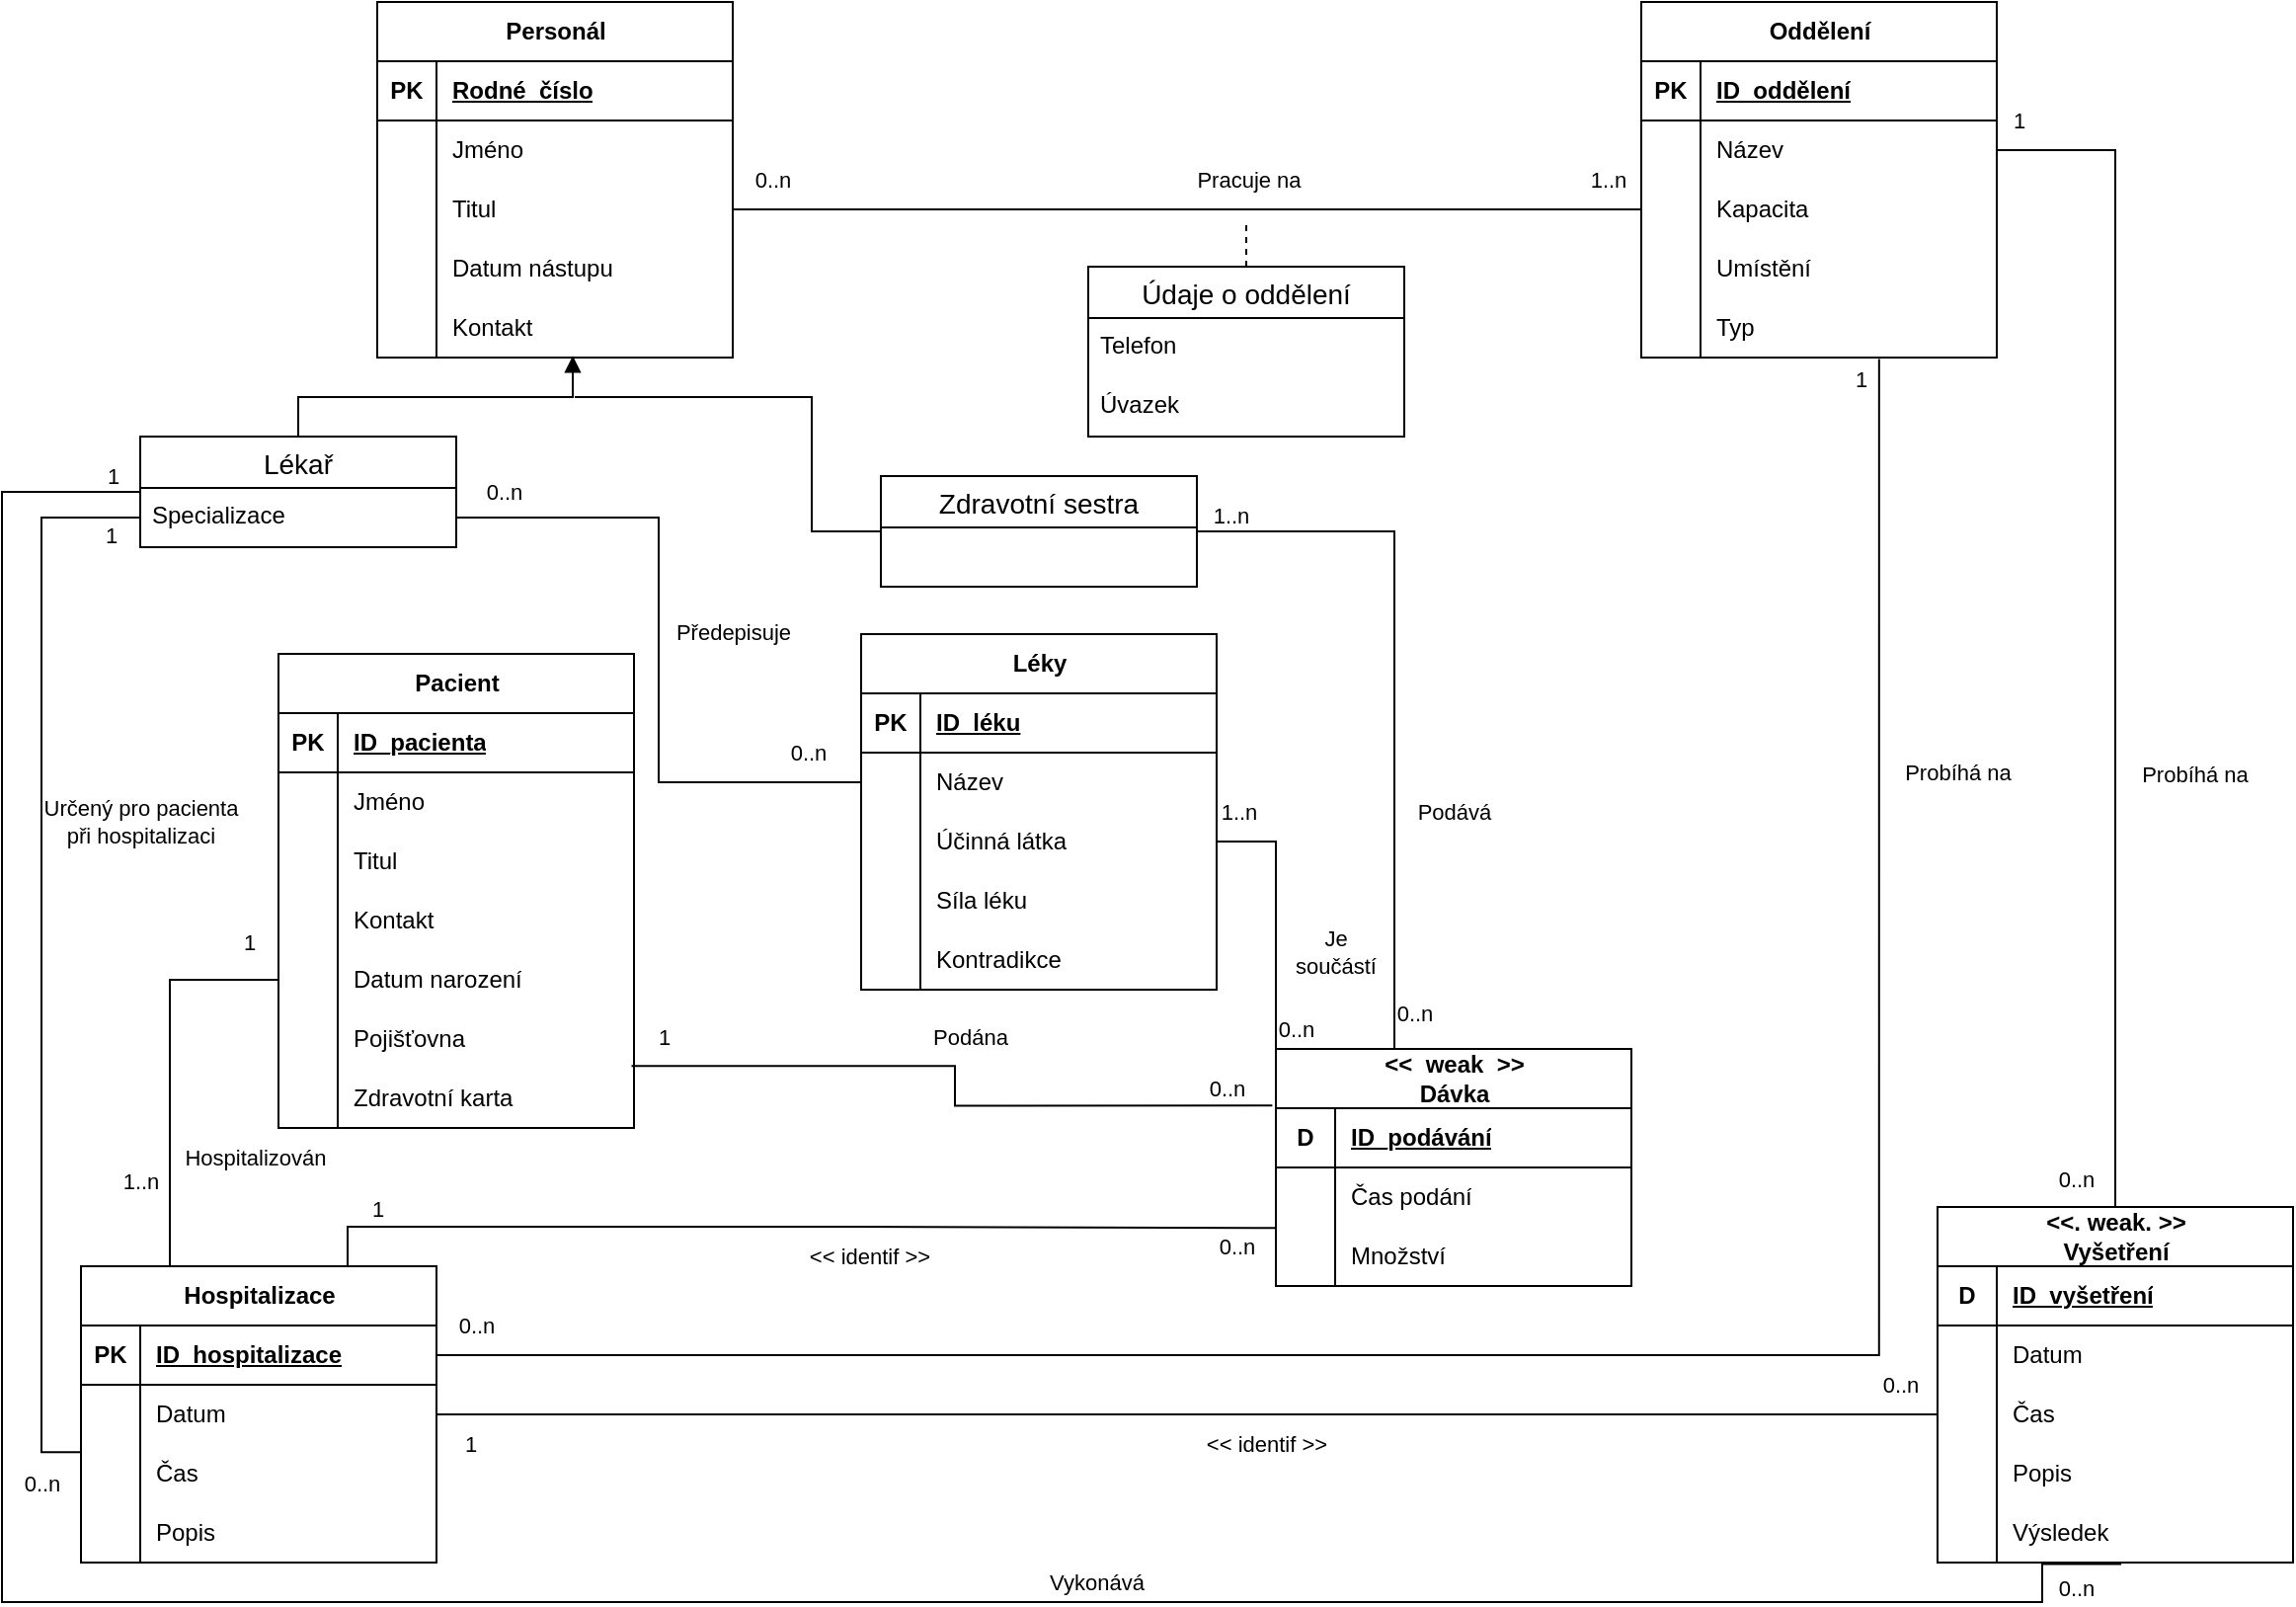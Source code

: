 <mxfile version="24.0.2" type="device">
  <diagram name="Page-1" id="e56a1550-8fbb-45ad-956c-1786394a9013">
    <mxGraphModel dx="2171" dy="1322" grid="1" gridSize="10" guides="1" tooltips="1" connect="1" arrows="1" fold="1" page="1" pageScale="1" pageWidth="1100" pageHeight="850" background="none" math="0" shadow="0">
      <root>
        <mxCell id="0" />
        <mxCell id="1" parent="0" />
        <mxCell id="T6LgJQRJCc_fW5JjWMRb-76" value="Oddělení" style="shape=table;startSize=30;container=1;collapsible=1;childLayout=tableLayout;fixedRows=1;rowLines=0;fontStyle=1;align=center;resizeLast=1;html=1;" parent="1" vertex="1">
          <mxGeometry x="840" y="10" width="180" height="180" as="geometry" />
        </mxCell>
        <mxCell id="T6LgJQRJCc_fW5JjWMRb-77" value="" style="shape=tableRow;horizontal=0;startSize=0;swimlaneHead=0;swimlaneBody=0;fillColor=none;collapsible=0;dropTarget=0;points=[[0,0.5],[1,0.5]];portConstraint=eastwest;top=0;left=0;right=0;bottom=1;" parent="T6LgJQRJCc_fW5JjWMRb-76" vertex="1">
          <mxGeometry y="30" width="180" height="30" as="geometry" />
        </mxCell>
        <mxCell id="T6LgJQRJCc_fW5JjWMRb-78" value="PK" style="shape=partialRectangle;connectable=0;fillColor=none;top=0;left=0;bottom=0;right=0;fontStyle=1;overflow=hidden;whiteSpace=wrap;html=1;" parent="T6LgJQRJCc_fW5JjWMRb-77" vertex="1">
          <mxGeometry width="30" height="30" as="geometry">
            <mxRectangle width="30" height="30" as="alternateBounds" />
          </mxGeometry>
        </mxCell>
        <mxCell id="T6LgJQRJCc_fW5JjWMRb-79" value="ID_oddělení" style="shape=partialRectangle;connectable=0;fillColor=none;top=0;left=0;bottom=0;right=0;align=left;spacingLeft=6;fontStyle=5;overflow=hidden;whiteSpace=wrap;html=1;" parent="T6LgJQRJCc_fW5JjWMRb-77" vertex="1">
          <mxGeometry x="30" width="150" height="30" as="geometry">
            <mxRectangle width="150" height="30" as="alternateBounds" />
          </mxGeometry>
        </mxCell>
        <mxCell id="T6LgJQRJCc_fW5JjWMRb-80" value="" style="shape=tableRow;horizontal=0;startSize=0;swimlaneHead=0;swimlaneBody=0;fillColor=none;collapsible=0;dropTarget=0;points=[[0,0.5],[1,0.5]];portConstraint=eastwest;top=0;left=0;right=0;bottom=0;" parent="T6LgJQRJCc_fW5JjWMRb-76" vertex="1">
          <mxGeometry y="60" width="180" height="30" as="geometry" />
        </mxCell>
        <mxCell id="T6LgJQRJCc_fW5JjWMRb-81" value="" style="shape=partialRectangle;connectable=0;fillColor=none;top=0;left=0;bottom=0;right=0;editable=1;overflow=hidden;whiteSpace=wrap;html=1;" parent="T6LgJQRJCc_fW5JjWMRb-80" vertex="1">
          <mxGeometry width="30" height="30" as="geometry">
            <mxRectangle width="30" height="30" as="alternateBounds" />
          </mxGeometry>
        </mxCell>
        <mxCell id="T6LgJQRJCc_fW5JjWMRb-82" value="Název" style="shape=partialRectangle;connectable=0;fillColor=none;top=0;left=0;bottom=0;right=0;align=left;spacingLeft=6;overflow=hidden;whiteSpace=wrap;html=1;" parent="T6LgJQRJCc_fW5JjWMRb-80" vertex="1">
          <mxGeometry x="30" width="150" height="30" as="geometry">
            <mxRectangle width="150" height="30" as="alternateBounds" />
          </mxGeometry>
        </mxCell>
        <mxCell id="T6LgJQRJCc_fW5JjWMRb-83" value="" style="shape=tableRow;horizontal=0;startSize=0;swimlaneHead=0;swimlaneBody=0;fillColor=none;collapsible=0;dropTarget=0;points=[[0,0.5],[1,0.5]];portConstraint=eastwest;top=0;left=0;right=0;bottom=0;" parent="T6LgJQRJCc_fW5JjWMRb-76" vertex="1">
          <mxGeometry y="90" width="180" height="30" as="geometry" />
        </mxCell>
        <mxCell id="T6LgJQRJCc_fW5JjWMRb-84" value="" style="shape=partialRectangle;connectable=0;fillColor=none;top=0;left=0;bottom=0;right=0;editable=1;overflow=hidden;whiteSpace=wrap;html=1;" parent="T6LgJQRJCc_fW5JjWMRb-83" vertex="1">
          <mxGeometry width="30" height="30" as="geometry">
            <mxRectangle width="30" height="30" as="alternateBounds" />
          </mxGeometry>
        </mxCell>
        <mxCell id="T6LgJQRJCc_fW5JjWMRb-85" value="Kapacita" style="shape=partialRectangle;connectable=0;fillColor=none;top=0;left=0;bottom=0;right=0;align=left;spacingLeft=6;overflow=hidden;whiteSpace=wrap;html=1;" parent="T6LgJQRJCc_fW5JjWMRb-83" vertex="1">
          <mxGeometry x="30" width="150" height="30" as="geometry">
            <mxRectangle width="150" height="30" as="alternateBounds" />
          </mxGeometry>
        </mxCell>
        <mxCell id="T6LgJQRJCc_fW5JjWMRb-86" value="" style="shape=tableRow;horizontal=0;startSize=0;swimlaneHead=0;swimlaneBody=0;fillColor=none;collapsible=0;dropTarget=0;points=[[0,0.5],[1,0.5]];portConstraint=eastwest;top=0;left=0;right=0;bottom=0;" parent="T6LgJQRJCc_fW5JjWMRb-76" vertex="1">
          <mxGeometry y="120" width="180" height="30" as="geometry" />
        </mxCell>
        <mxCell id="T6LgJQRJCc_fW5JjWMRb-87" value="" style="shape=partialRectangle;connectable=0;fillColor=none;top=0;left=0;bottom=0;right=0;editable=1;overflow=hidden;whiteSpace=wrap;html=1;" parent="T6LgJQRJCc_fW5JjWMRb-86" vertex="1">
          <mxGeometry width="30" height="30" as="geometry">
            <mxRectangle width="30" height="30" as="alternateBounds" />
          </mxGeometry>
        </mxCell>
        <mxCell id="T6LgJQRJCc_fW5JjWMRb-88" value="Umístění" style="shape=partialRectangle;connectable=0;fillColor=none;top=0;left=0;bottom=0;right=0;align=left;spacingLeft=6;overflow=hidden;whiteSpace=wrap;html=1;" parent="T6LgJQRJCc_fW5JjWMRb-86" vertex="1">
          <mxGeometry x="30" width="150" height="30" as="geometry">
            <mxRectangle width="150" height="30" as="alternateBounds" />
          </mxGeometry>
        </mxCell>
        <mxCell id="T6LgJQRJCc_fW5JjWMRb-89" value="" style="shape=tableRow;horizontal=0;startSize=0;swimlaneHead=0;swimlaneBody=0;fillColor=none;collapsible=0;dropTarget=0;points=[[0,0.5],[1,0.5]];portConstraint=eastwest;top=0;left=0;right=0;bottom=0;" parent="T6LgJQRJCc_fW5JjWMRb-76" vertex="1">
          <mxGeometry y="150" width="180" height="30" as="geometry" />
        </mxCell>
        <mxCell id="T6LgJQRJCc_fW5JjWMRb-90" value="" style="shape=partialRectangle;connectable=0;fillColor=none;top=0;left=0;bottom=0;right=0;editable=1;overflow=hidden;whiteSpace=wrap;html=1;" parent="T6LgJQRJCc_fW5JjWMRb-89" vertex="1">
          <mxGeometry width="30" height="30" as="geometry">
            <mxRectangle width="30" height="30" as="alternateBounds" />
          </mxGeometry>
        </mxCell>
        <mxCell id="T6LgJQRJCc_fW5JjWMRb-91" value="Typ" style="shape=partialRectangle;connectable=0;fillColor=none;top=0;left=0;bottom=0;right=0;align=left;spacingLeft=6;overflow=hidden;whiteSpace=wrap;html=1;" parent="T6LgJQRJCc_fW5JjWMRb-89" vertex="1">
          <mxGeometry x="30" width="150" height="30" as="geometry">
            <mxRectangle width="150" height="30" as="alternateBounds" />
          </mxGeometry>
        </mxCell>
        <mxCell id="T6LgJQRJCc_fW5JjWMRb-93" value="Pacient" style="shape=table;startSize=30;container=1;collapsible=1;childLayout=tableLayout;fixedRows=1;rowLines=0;fontStyle=1;align=center;resizeLast=1;html=1;" parent="1" vertex="1">
          <mxGeometry x="150" y="340" width="180" height="240" as="geometry" />
        </mxCell>
        <mxCell id="T6LgJQRJCc_fW5JjWMRb-94" value="" style="shape=tableRow;horizontal=0;startSize=0;swimlaneHead=0;swimlaneBody=0;fillColor=none;collapsible=0;dropTarget=0;points=[[0,0.5],[1,0.5]];portConstraint=eastwest;top=0;left=0;right=0;bottom=1;" parent="T6LgJQRJCc_fW5JjWMRb-93" vertex="1">
          <mxGeometry y="30" width="180" height="30" as="geometry" />
        </mxCell>
        <mxCell id="T6LgJQRJCc_fW5JjWMRb-95" value="PK" style="shape=partialRectangle;connectable=0;fillColor=none;top=0;left=0;bottom=0;right=0;fontStyle=1;overflow=hidden;whiteSpace=wrap;html=1;" parent="T6LgJQRJCc_fW5JjWMRb-94" vertex="1">
          <mxGeometry width="30" height="30" as="geometry">
            <mxRectangle width="30" height="30" as="alternateBounds" />
          </mxGeometry>
        </mxCell>
        <mxCell id="T6LgJQRJCc_fW5JjWMRb-96" value="ID_pacienta" style="shape=partialRectangle;connectable=0;fillColor=none;top=0;left=0;bottom=0;right=0;align=left;spacingLeft=6;fontStyle=5;overflow=hidden;whiteSpace=wrap;html=1;" parent="T6LgJQRJCc_fW5JjWMRb-94" vertex="1">
          <mxGeometry x="30" width="150" height="30" as="geometry">
            <mxRectangle width="150" height="30" as="alternateBounds" />
          </mxGeometry>
        </mxCell>
        <mxCell id="T6LgJQRJCc_fW5JjWMRb-97" value="" style="shape=tableRow;horizontal=0;startSize=0;swimlaneHead=0;swimlaneBody=0;fillColor=none;collapsible=0;dropTarget=0;points=[[0,0.5],[1,0.5]];portConstraint=eastwest;top=0;left=0;right=0;bottom=0;" parent="T6LgJQRJCc_fW5JjWMRb-93" vertex="1">
          <mxGeometry y="60" width="180" height="30" as="geometry" />
        </mxCell>
        <mxCell id="T6LgJQRJCc_fW5JjWMRb-98" value="" style="shape=partialRectangle;connectable=0;fillColor=none;top=0;left=0;bottom=0;right=0;editable=1;overflow=hidden;whiteSpace=wrap;html=1;" parent="T6LgJQRJCc_fW5JjWMRb-97" vertex="1">
          <mxGeometry width="30" height="30" as="geometry">
            <mxRectangle width="30" height="30" as="alternateBounds" />
          </mxGeometry>
        </mxCell>
        <mxCell id="T6LgJQRJCc_fW5JjWMRb-99" value="Jméno" style="shape=partialRectangle;connectable=0;fillColor=none;top=0;left=0;bottom=0;right=0;align=left;spacingLeft=6;overflow=hidden;whiteSpace=wrap;html=1;" parent="T6LgJQRJCc_fW5JjWMRb-97" vertex="1">
          <mxGeometry x="30" width="150" height="30" as="geometry">
            <mxRectangle width="150" height="30" as="alternateBounds" />
          </mxGeometry>
        </mxCell>
        <mxCell id="T6LgJQRJCc_fW5JjWMRb-100" value="" style="shape=tableRow;horizontal=0;startSize=0;swimlaneHead=0;swimlaneBody=0;fillColor=none;collapsible=0;dropTarget=0;points=[[0,0.5],[1,0.5]];portConstraint=eastwest;top=0;left=0;right=0;bottom=0;" parent="T6LgJQRJCc_fW5JjWMRb-93" vertex="1">
          <mxGeometry y="90" width="180" height="30" as="geometry" />
        </mxCell>
        <mxCell id="T6LgJQRJCc_fW5JjWMRb-101" value="" style="shape=partialRectangle;connectable=0;fillColor=none;top=0;left=0;bottom=0;right=0;editable=1;overflow=hidden;whiteSpace=wrap;html=1;" parent="T6LgJQRJCc_fW5JjWMRb-100" vertex="1">
          <mxGeometry width="30" height="30" as="geometry">
            <mxRectangle width="30" height="30" as="alternateBounds" />
          </mxGeometry>
        </mxCell>
        <mxCell id="T6LgJQRJCc_fW5JjWMRb-102" value="Titul" style="shape=partialRectangle;connectable=0;fillColor=none;top=0;left=0;bottom=0;right=0;align=left;spacingLeft=6;overflow=hidden;whiteSpace=wrap;html=1;" parent="T6LgJQRJCc_fW5JjWMRb-100" vertex="1">
          <mxGeometry x="30" width="150" height="30" as="geometry">
            <mxRectangle width="150" height="30" as="alternateBounds" />
          </mxGeometry>
        </mxCell>
        <mxCell id="T6LgJQRJCc_fW5JjWMRb-103" value="" style="shape=tableRow;horizontal=0;startSize=0;swimlaneHead=0;swimlaneBody=0;fillColor=none;collapsible=0;dropTarget=0;points=[[0,0.5],[1,0.5]];portConstraint=eastwest;top=0;left=0;right=0;bottom=0;" parent="T6LgJQRJCc_fW5JjWMRb-93" vertex="1">
          <mxGeometry y="120" width="180" height="30" as="geometry" />
        </mxCell>
        <mxCell id="T6LgJQRJCc_fW5JjWMRb-104" value="" style="shape=partialRectangle;connectable=0;fillColor=none;top=0;left=0;bottom=0;right=0;editable=1;overflow=hidden;whiteSpace=wrap;html=1;" parent="T6LgJQRJCc_fW5JjWMRb-103" vertex="1">
          <mxGeometry width="30" height="30" as="geometry">
            <mxRectangle width="30" height="30" as="alternateBounds" />
          </mxGeometry>
        </mxCell>
        <mxCell id="T6LgJQRJCc_fW5JjWMRb-105" value="Kontakt" style="shape=partialRectangle;connectable=0;fillColor=none;top=0;left=0;bottom=0;right=0;align=left;spacingLeft=6;overflow=hidden;whiteSpace=wrap;html=1;" parent="T6LgJQRJCc_fW5JjWMRb-103" vertex="1">
          <mxGeometry x="30" width="150" height="30" as="geometry">
            <mxRectangle width="150" height="30" as="alternateBounds" />
          </mxGeometry>
        </mxCell>
        <mxCell id="T6LgJQRJCc_fW5JjWMRb-106" value="" style="shape=tableRow;horizontal=0;startSize=0;swimlaneHead=0;swimlaneBody=0;fillColor=none;collapsible=0;dropTarget=0;points=[[0,0.5],[1,0.5]];portConstraint=eastwest;top=0;left=0;right=0;bottom=0;" parent="T6LgJQRJCc_fW5JjWMRb-93" vertex="1">
          <mxGeometry y="150" width="180" height="30" as="geometry" />
        </mxCell>
        <mxCell id="T6LgJQRJCc_fW5JjWMRb-107" value="" style="shape=partialRectangle;connectable=0;fillColor=none;top=0;left=0;bottom=0;right=0;editable=1;overflow=hidden;whiteSpace=wrap;html=1;" parent="T6LgJQRJCc_fW5JjWMRb-106" vertex="1">
          <mxGeometry width="30" height="30" as="geometry">
            <mxRectangle width="30" height="30" as="alternateBounds" />
          </mxGeometry>
        </mxCell>
        <mxCell id="T6LgJQRJCc_fW5JjWMRb-108" value="Datum narození" style="shape=partialRectangle;connectable=0;fillColor=none;top=0;left=0;bottom=0;right=0;align=left;spacingLeft=6;overflow=hidden;whiteSpace=wrap;html=1;" parent="T6LgJQRJCc_fW5JjWMRb-106" vertex="1">
          <mxGeometry x="30" width="150" height="30" as="geometry">
            <mxRectangle width="150" height="30" as="alternateBounds" />
          </mxGeometry>
        </mxCell>
        <mxCell id="T6LgJQRJCc_fW5JjWMRb-109" value="" style="shape=tableRow;horizontal=0;startSize=0;swimlaneHead=0;swimlaneBody=0;fillColor=none;collapsible=0;dropTarget=0;points=[[0,0.5],[1,0.5]];portConstraint=eastwest;top=0;left=0;right=0;bottom=0;" parent="T6LgJQRJCc_fW5JjWMRb-93" vertex="1">
          <mxGeometry y="180" width="180" height="30" as="geometry" />
        </mxCell>
        <mxCell id="T6LgJQRJCc_fW5JjWMRb-110" value="" style="shape=partialRectangle;connectable=0;fillColor=none;top=0;left=0;bottom=0;right=0;editable=1;overflow=hidden;whiteSpace=wrap;html=1;" parent="T6LgJQRJCc_fW5JjWMRb-109" vertex="1">
          <mxGeometry width="30" height="30" as="geometry">
            <mxRectangle width="30" height="30" as="alternateBounds" />
          </mxGeometry>
        </mxCell>
        <mxCell id="T6LgJQRJCc_fW5JjWMRb-111" value="Pojišťovna" style="shape=partialRectangle;connectable=0;fillColor=none;top=0;left=0;bottom=0;right=0;align=left;spacingLeft=6;overflow=hidden;whiteSpace=wrap;html=1;" parent="T6LgJQRJCc_fW5JjWMRb-109" vertex="1">
          <mxGeometry x="30" width="150" height="30" as="geometry">
            <mxRectangle width="150" height="30" as="alternateBounds" />
          </mxGeometry>
        </mxCell>
        <mxCell id="T6LgJQRJCc_fW5JjWMRb-112" value="" style="shape=tableRow;horizontal=0;startSize=0;swimlaneHead=0;swimlaneBody=0;fillColor=none;collapsible=0;dropTarget=0;points=[[0,0.5],[1,0.5]];portConstraint=eastwest;top=0;left=0;right=0;bottom=0;" parent="T6LgJQRJCc_fW5JjWMRb-93" vertex="1">
          <mxGeometry y="210" width="180" height="30" as="geometry" />
        </mxCell>
        <mxCell id="T6LgJQRJCc_fW5JjWMRb-113" value="" style="shape=partialRectangle;connectable=0;fillColor=none;top=0;left=0;bottom=0;right=0;editable=1;overflow=hidden;whiteSpace=wrap;html=1;" parent="T6LgJQRJCc_fW5JjWMRb-112" vertex="1">
          <mxGeometry width="30" height="30" as="geometry">
            <mxRectangle width="30" height="30" as="alternateBounds" />
          </mxGeometry>
        </mxCell>
        <mxCell id="T6LgJQRJCc_fW5JjWMRb-114" value="Zdravotní karta" style="shape=partialRectangle;connectable=0;fillColor=none;top=0;left=0;bottom=0;right=0;align=left;spacingLeft=6;overflow=hidden;whiteSpace=wrap;html=1;" parent="T6LgJQRJCc_fW5JjWMRb-112" vertex="1">
          <mxGeometry x="30" width="150" height="30" as="geometry">
            <mxRectangle width="150" height="30" as="alternateBounds" />
          </mxGeometry>
        </mxCell>
        <mxCell id="T6LgJQRJCc_fW5JjWMRb-115" value="Léky" style="shape=table;startSize=30;container=1;collapsible=1;childLayout=tableLayout;fixedRows=1;rowLines=0;fontStyle=1;align=center;resizeLast=1;html=1;" parent="1" vertex="1">
          <mxGeometry x="445" y="330" width="180" height="180" as="geometry" />
        </mxCell>
        <mxCell id="T6LgJQRJCc_fW5JjWMRb-116" value="" style="shape=tableRow;horizontal=0;startSize=0;swimlaneHead=0;swimlaneBody=0;fillColor=none;collapsible=0;dropTarget=0;points=[[0,0.5],[1,0.5]];portConstraint=eastwest;top=0;left=0;right=0;bottom=1;" parent="T6LgJQRJCc_fW5JjWMRb-115" vertex="1">
          <mxGeometry y="30" width="180" height="30" as="geometry" />
        </mxCell>
        <mxCell id="T6LgJQRJCc_fW5JjWMRb-117" value="PK" style="shape=partialRectangle;connectable=0;fillColor=none;top=0;left=0;bottom=0;right=0;fontStyle=1;overflow=hidden;whiteSpace=wrap;html=1;" parent="T6LgJQRJCc_fW5JjWMRb-116" vertex="1">
          <mxGeometry width="30" height="30" as="geometry">
            <mxRectangle width="30" height="30" as="alternateBounds" />
          </mxGeometry>
        </mxCell>
        <mxCell id="T6LgJQRJCc_fW5JjWMRb-118" value="ID_léku" style="shape=partialRectangle;connectable=0;fillColor=none;top=0;left=0;bottom=0;right=0;align=left;spacingLeft=6;fontStyle=5;overflow=hidden;whiteSpace=wrap;html=1;" parent="T6LgJQRJCc_fW5JjWMRb-116" vertex="1">
          <mxGeometry x="30" width="150" height="30" as="geometry">
            <mxRectangle width="150" height="30" as="alternateBounds" />
          </mxGeometry>
        </mxCell>
        <mxCell id="T6LgJQRJCc_fW5JjWMRb-119" value="" style="shape=tableRow;horizontal=0;startSize=0;swimlaneHead=0;swimlaneBody=0;fillColor=none;collapsible=0;dropTarget=0;points=[[0,0.5],[1,0.5]];portConstraint=eastwest;top=0;left=0;right=0;bottom=0;" parent="T6LgJQRJCc_fW5JjWMRb-115" vertex="1">
          <mxGeometry y="60" width="180" height="30" as="geometry" />
        </mxCell>
        <mxCell id="T6LgJQRJCc_fW5JjWMRb-120" value="" style="shape=partialRectangle;connectable=0;fillColor=none;top=0;left=0;bottom=0;right=0;editable=1;overflow=hidden;whiteSpace=wrap;html=1;" parent="T6LgJQRJCc_fW5JjWMRb-119" vertex="1">
          <mxGeometry width="30" height="30" as="geometry">
            <mxRectangle width="30" height="30" as="alternateBounds" />
          </mxGeometry>
        </mxCell>
        <mxCell id="T6LgJQRJCc_fW5JjWMRb-121" value="Název" style="shape=partialRectangle;connectable=0;fillColor=none;top=0;left=0;bottom=0;right=0;align=left;spacingLeft=6;overflow=hidden;whiteSpace=wrap;html=1;" parent="T6LgJQRJCc_fW5JjWMRb-119" vertex="1">
          <mxGeometry x="30" width="150" height="30" as="geometry">
            <mxRectangle width="150" height="30" as="alternateBounds" />
          </mxGeometry>
        </mxCell>
        <mxCell id="T6LgJQRJCc_fW5JjWMRb-122" value="" style="shape=tableRow;horizontal=0;startSize=0;swimlaneHead=0;swimlaneBody=0;fillColor=none;collapsible=0;dropTarget=0;points=[[0,0.5],[1,0.5]];portConstraint=eastwest;top=0;left=0;right=0;bottom=0;" parent="T6LgJQRJCc_fW5JjWMRb-115" vertex="1">
          <mxGeometry y="90" width="180" height="30" as="geometry" />
        </mxCell>
        <mxCell id="T6LgJQRJCc_fW5JjWMRb-123" value="" style="shape=partialRectangle;connectable=0;fillColor=none;top=0;left=0;bottom=0;right=0;editable=1;overflow=hidden;whiteSpace=wrap;html=1;" parent="T6LgJQRJCc_fW5JjWMRb-122" vertex="1">
          <mxGeometry width="30" height="30" as="geometry">
            <mxRectangle width="30" height="30" as="alternateBounds" />
          </mxGeometry>
        </mxCell>
        <mxCell id="T6LgJQRJCc_fW5JjWMRb-124" value="Účinná látka" style="shape=partialRectangle;connectable=0;fillColor=none;top=0;left=0;bottom=0;right=0;align=left;spacingLeft=6;overflow=hidden;whiteSpace=wrap;html=1;" parent="T6LgJQRJCc_fW5JjWMRb-122" vertex="1">
          <mxGeometry x="30" width="150" height="30" as="geometry">
            <mxRectangle width="150" height="30" as="alternateBounds" />
          </mxGeometry>
        </mxCell>
        <mxCell id="T6LgJQRJCc_fW5JjWMRb-125" value="" style="shape=tableRow;horizontal=0;startSize=0;swimlaneHead=0;swimlaneBody=0;fillColor=none;collapsible=0;dropTarget=0;points=[[0,0.5],[1,0.5]];portConstraint=eastwest;top=0;left=0;right=0;bottom=0;" parent="T6LgJQRJCc_fW5JjWMRb-115" vertex="1">
          <mxGeometry y="120" width="180" height="30" as="geometry" />
        </mxCell>
        <mxCell id="T6LgJQRJCc_fW5JjWMRb-126" value="" style="shape=partialRectangle;connectable=0;fillColor=none;top=0;left=0;bottom=0;right=0;editable=1;overflow=hidden;whiteSpace=wrap;html=1;" parent="T6LgJQRJCc_fW5JjWMRb-125" vertex="1">
          <mxGeometry width="30" height="30" as="geometry">
            <mxRectangle width="30" height="30" as="alternateBounds" />
          </mxGeometry>
        </mxCell>
        <mxCell id="T6LgJQRJCc_fW5JjWMRb-127" value="Síla léku" style="shape=partialRectangle;connectable=0;fillColor=none;top=0;left=0;bottom=0;right=0;align=left;spacingLeft=6;overflow=hidden;whiteSpace=wrap;html=1;" parent="T6LgJQRJCc_fW5JjWMRb-125" vertex="1">
          <mxGeometry x="30" width="150" height="30" as="geometry">
            <mxRectangle width="150" height="30" as="alternateBounds" />
          </mxGeometry>
        </mxCell>
        <mxCell id="T6LgJQRJCc_fW5JjWMRb-128" value="" style="shape=tableRow;horizontal=0;startSize=0;swimlaneHead=0;swimlaneBody=0;fillColor=none;collapsible=0;dropTarget=0;points=[[0,0.5],[1,0.5]];portConstraint=eastwest;top=0;left=0;right=0;bottom=0;" parent="T6LgJQRJCc_fW5JjWMRb-115" vertex="1">
          <mxGeometry y="150" width="180" height="30" as="geometry" />
        </mxCell>
        <mxCell id="T6LgJQRJCc_fW5JjWMRb-129" value="" style="shape=partialRectangle;connectable=0;fillColor=none;top=0;left=0;bottom=0;right=0;editable=1;overflow=hidden;whiteSpace=wrap;html=1;" parent="T6LgJQRJCc_fW5JjWMRb-128" vertex="1">
          <mxGeometry width="30" height="30" as="geometry">
            <mxRectangle width="30" height="30" as="alternateBounds" />
          </mxGeometry>
        </mxCell>
        <mxCell id="T6LgJQRJCc_fW5JjWMRb-130" value="Kontradikce" style="shape=partialRectangle;connectable=0;fillColor=none;top=0;left=0;bottom=0;right=0;align=left;spacingLeft=6;overflow=hidden;whiteSpace=wrap;html=1;" parent="T6LgJQRJCc_fW5JjWMRb-128" vertex="1">
          <mxGeometry x="30" width="150" height="30" as="geometry">
            <mxRectangle width="150" height="30" as="alternateBounds" />
          </mxGeometry>
        </mxCell>
        <mxCell id="T6LgJQRJCc_fW5JjWMRb-229" style="edgeStyle=orthogonalEdgeStyle;curved=0;rounded=0;orthogonalLoop=1;jettySize=auto;html=1;exitX=0.75;exitY=0;exitDx=0;exitDy=0;strokeColor=default;align=center;verticalAlign=middle;fontFamily=Helvetica;fontSize=11;fontColor=default;labelBackgroundColor=default;endArrow=none;endFill=0;entryX=-0.001;entryY=1.021;entryDx=0;entryDy=0;entryPerimeter=0;" parent="1" source="T6LgJQRJCc_fW5JjWMRb-131" target="T6LgJQRJCc_fW5JjWMRb-150" edge="1">
          <mxGeometry relative="1" as="geometry">
            <mxPoint x="650" y="610" as="targetPoint" />
            <Array as="points">
              <mxPoint x="185" y="630" />
              <mxPoint x="440" y="630" />
              <mxPoint x="620" y="631" />
            </Array>
          </mxGeometry>
        </mxCell>
        <mxCell id="w3fEB-GuhAdPHWBp4LmW-24" value="1" style="edgeLabel;html=1;align=center;verticalAlign=middle;resizable=0;points=[];fontFamily=Helvetica;fontSize=11;fontColor=default;labelBackgroundColor=default;" vertex="1" connectable="0" parent="T6LgJQRJCc_fW5JjWMRb-229">
          <mxGeometry x="-0.944" relative="1" as="geometry">
            <mxPoint x="15" y="-16" as="offset" />
          </mxGeometry>
        </mxCell>
        <mxCell id="w3fEB-GuhAdPHWBp4LmW-25" value="&amp;lt;&amp;lt; identif &amp;gt;&amp;gt;" style="edgeLabel;html=1;align=center;verticalAlign=middle;resizable=0;points=[];fontFamily=Helvetica;fontSize=11;fontColor=default;labelBackgroundColor=default;" vertex="1" connectable="0" parent="T6LgJQRJCc_fW5JjWMRb-229">
          <mxGeometry x="0.157" relative="1" as="geometry">
            <mxPoint y="15" as="offset" />
          </mxGeometry>
        </mxCell>
        <mxCell id="w3fEB-GuhAdPHWBp4LmW-26" value="0..n" style="edgeLabel;html=1;align=center;verticalAlign=middle;resizable=0;points=[];fontFamily=Helvetica;fontSize=11;fontColor=default;labelBackgroundColor=default;" vertex="1" connectable="0" parent="T6LgJQRJCc_fW5JjWMRb-229">
          <mxGeometry x="0.899" y="-2" relative="1" as="geometry">
            <mxPoint x="5" y="7" as="offset" />
          </mxGeometry>
        </mxCell>
        <mxCell id="T6LgJQRJCc_fW5JjWMRb-131" value="Hospitalizace" style="shape=table;startSize=30;container=1;collapsible=1;childLayout=tableLayout;fixedRows=1;rowLines=0;fontStyle=1;align=center;resizeLast=1;html=1;" parent="1" vertex="1">
          <mxGeometry x="50" y="650" width="180" height="150" as="geometry" />
        </mxCell>
        <mxCell id="T6LgJQRJCc_fW5JjWMRb-132" value="" style="shape=tableRow;horizontal=0;startSize=0;swimlaneHead=0;swimlaneBody=0;fillColor=none;collapsible=0;dropTarget=0;points=[[0,0.5],[1,0.5]];portConstraint=eastwest;top=0;left=0;right=0;bottom=1;" parent="T6LgJQRJCc_fW5JjWMRb-131" vertex="1">
          <mxGeometry y="30" width="180" height="30" as="geometry" />
        </mxCell>
        <mxCell id="T6LgJQRJCc_fW5JjWMRb-133" value="PK" style="shape=partialRectangle;connectable=0;fillColor=none;top=0;left=0;bottom=0;right=0;fontStyle=1;overflow=hidden;whiteSpace=wrap;html=1;" parent="T6LgJQRJCc_fW5JjWMRb-132" vertex="1">
          <mxGeometry width="30" height="30" as="geometry">
            <mxRectangle width="30" height="30" as="alternateBounds" />
          </mxGeometry>
        </mxCell>
        <mxCell id="T6LgJQRJCc_fW5JjWMRb-134" value="ID_hospitalizace" style="shape=partialRectangle;connectable=0;fillColor=none;top=0;left=0;bottom=0;right=0;align=left;spacingLeft=6;fontStyle=5;overflow=hidden;whiteSpace=wrap;html=1;" parent="T6LgJQRJCc_fW5JjWMRb-132" vertex="1">
          <mxGeometry x="30" width="150" height="30" as="geometry">
            <mxRectangle width="150" height="30" as="alternateBounds" />
          </mxGeometry>
        </mxCell>
        <mxCell id="T6LgJQRJCc_fW5JjWMRb-135" value="" style="shape=tableRow;horizontal=0;startSize=0;swimlaneHead=0;swimlaneBody=0;fillColor=none;collapsible=0;dropTarget=0;points=[[0,0.5],[1,0.5]];portConstraint=eastwest;top=0;left=0;right=0;bottom=0;" parent="T6LgJQRJCc_fW5JjWMRb-131" vertex="1">
          <mxGeometry y="60" width="180" height="30" as="geometry" />
        </mxCell>
        <mxCell id="T6LgJQRJCc_fW5JjWMRb-136" value="" style="shape=partialRectangle;connectable=0;fillColor=none;top=0;left=0;bottom=0;right=0;editable=1;overflow=hidden;whiteSpace=wrap;html=1;" parent="T6LgJQRJCc_fW5JjWMRb-135" vertex="1">
          <mxGeometry width="30" height="30" as="geometry">
            <mxRectangle width="30" height="30" as="alternateBounds" />
          </mxGeometry>
        </mxCell>
        <mxCell id="T6LgJQRJCc_fW5JjWMRb-137" value="Datum" style="shape=partialRectangle;connectable=0;fillColor=none;top=0;left=0;bottom=0;right=0;align=left;spacingLeft=6;overflow=hidden;whiteSpace=wrap;html=1;" parent="T6LgJQRJCc_fW5JjWMRb-135" vertex="1">
          <mxGeometry x="30" width="150" height="30" as="geometry">
            <mxRectangle width="150" height="30" as="alternateBounds" />
          </mxGeometry>
        </mxCell>
        <mxCell id="T6LgJQRJCc_fW5JjWMRb-138" value="" style="shape=tableRow;horizontal=0;startSize=0;swimlaneHead=0;swimlaneBody=0;fillColor=none;collapsible=0;dropTarget=0;points=[[0,0.5],[1,0.5]];portConstraint=eastwest;top=0;left=0;right=0;bottom=0;" parent="T6LgJQRJCc_fW5JjWMRb-131" vertex="1">
          <mxGeometry y="90" width="180" height="30" as="geometry" />
        </mxCell>
        <mxCell id="T6LgJQRJCc_fW5JjWMRb-139" value="" style="shape=partialRectangle;connectable=0;fillColor=none;top=0;left=0;bottom=0;right=0;editable=1;overflow=hidden;whiteSpace=wrap;html=1;" parent="T6LgJQRJCc_fW5JjWMRb-138" vertex="1">
          <mxGeometry width="30" height="30" as="geometry">
            <mxRectangle width="30" height="30" as="alternateBounds" />
          </mxGeometry>
        </mxCell>
        <mxCell id="T6LgJQRJCc_fW5JjWMRb-140" value="Čas" style="shape=partialRectangle;connectable=0;fillColor=none;top=0;left=0;bottom=0;right=0;align=left;spacingLeft=6;overflow=hidden;whiteSpace=wrap;html=1;" parent="T6LgJQRJCc_fW5JjWMRb-138" vertex="1">
          <mxGeometry x="30" width="150" height="30" as="geometry">
            <mxRectangle width="150" height="30" as="alternateBounds" />
          </mxGeometry>
        </mxCell>
        <mxCell id="T6LgJQRJCc_fW5JjWMRb-141" value="" style="shape=tableRow;horizontal=0;startSize=0;swimlaneHead=0;swimlaneBody=0;fillColor=none;collapsible=0;dropTarget=0;points=[[0,0.5],[1,0.5]];portConstraint=eastwest;top=0;left=0;right=0;bottom=0;" parent="T6LgJQRJCc_fW5JjWMRb-131" vertex="1">
          <mxGeometry y="120" width="180" height="30" as="geometry" />
        </mxCell>
        <mxCell id="T6LgJQRJCc_fW5JjWMRb-142" value="" style="shape=partialRectangle;connectable=0;fillColor=none;top=0;left=0;bottom=0;right=0;editable=1;overflow=hidden;whiteSpace=wrap;html=1;" parent="T6LgJQRJCc_fW5JjWMRb-141" vertex="1">
          <mxGeometry width="30" height="30" as="geometry">
            <mxRectangle width="30" height="30" as="alternateBounds" />
          </mxGeometry>
        </mxCell>
        <mxCell id="T6LgJQRJCc_fW5JjWMRb-143" value="Popis" style="shape=partialRectangle;connectable=0;fillColor=none;top=0;left=0;bottom=0;right=0;align=left;spacingLeft=6;overflow=hidden;whiteSpace=wrap;html=1;" parent="T6LgJQRJCc_fW5JjWMRb-141" vertex="1">
          <mxGeometry x="30" width="150" height="30" as="geometry">
            <mxRectangle width="150" height="30" as="alternateBounds" />
          </mxGeometry>
        </mxCell>
        <mxCell id="w3fEB-GuhAdPHWBp4LmW-37" style="edgeStyle=orthogonalEdgeStyle;rounded=0;orthogonalLoop=1;jettySize=auto;html=1;exitX=0;exitY=0;exitDx=0;exitDy=0;entryX=1;entryY=0.5;entryDx=0;entryDy=0;strokeColor=default;align=center;verticalAlign=middle;fontFamily=Helvetica;fontSize=11;fontColor=default;labelBackgroundColor=default;endArrow=none;endFill=0;" edge="1" parent="1" source="T6LgJQRJCc_fW5JjWMRb-146" target="T6LgJQRJCc_fW5JjWMRb-122">
          <mxGeometry relative="1" as="geometry" />
        </mxCell>
        <mxCell id="w3fEB-GuhAdPHWBp4LmW-38" value="1..n" style="edgeLabel;html=1;align=center;verticalAlign=middle;resizable=0;points=[];fontFamily=Helvetica;fontSize=11;fontColor=default;labelBackgroundColor=default;" vertex="1" connectable="0" parent="w3fEB-GuhAdPHWBp4LmW-37">
          <mxGeometry x="0.837" y="-2" relative="1" as="geometry">
            <mxPoint y="-13" as="offset" />
          </mxGeometry>
        </mxCell>
        <mxCell id="w3fEB-GuhAdPHWBp4LmW-39" value="0..n" style="edgeLabel;html=1;align=center;verticalAlign=middle;resizable=0;points=[];fontFamily=Helvetica;fontSize=11;fontColor=default;labelBackgroundColor=default;" vertex="1" connectable="0" parent="w3fEB-GuhAdPHWBp4LmW-37">
          <mxGeometry x="-0.791" y="-2" relative="1" as="geometry">
            <mxPoint x="8" y="4" as="offset" />
          </mxGeometry>
        </mxCell>
        <mxCell id="w3fEB-GuhAdPHWBp4LmW-40" value="Je&lt;div&gt;součástí&lt;/div&gt;" style="edgeLabel;html=1;align=center;verticalAlign=middle;resizable=0;points=[];fontFamily=Helvetica;fontSize=11;fontColor=default;labelBackgroundColor=default;" vertex="1" connectable="0" parent="w3fEB-GuhAdPHWBp4LmW-37">
          <mxGeometry x="-0.116" y="2" relative="1" as="geometry">
            <mxPoint x="32" y="10" as="offset" />
          </mxGeometry>
        </mxCell>
        <mxCell id="T6LgJQRJCc_fW5JjWMRb-146" value="&lt;div&gt;&amp;lt;&amp;lt;&amp;nbsp; weak&amp;nbsp; &amp;gt;&amp;gt;&lt;/div&gt;Dávka" style="shape=table;startSize=30;container=1;collapsible=1;childLayout=tableLayout;fixedRows=1;rowLines=0;fontStyle=1;align=center;resizeLast=1;html=1;" parent="1" vertex="1">
          <mxGeometry x="655" y="540" width="180" height="120" as="geometry" />
        </mxCell>
        <mxCell id="T6LgJQRJCc_fW5JjWMRb-147" value="" style="shape=tableRow;horizontal=0;startSize=0;swimlaneHead=0;swimlaneBody=0;fillColor=none;collapsible=0;dropTarget=0;points=[[0,0.5],[1,0.5]];portConstraint=eastwest;top=0;left=0;right=0;bottom=1;" parent="T6LgJQRJCc_fW5JjWMRb-146" vertex="1">
          <mxGeometry y="30" width="180" height="30" as="geometry" />
        </mxCell>
        <mxCell id="T6LgJQRJCc_fW5JjWMRb-148" value="D" style="shape=partialRectangle;connectable=0;fillColor=none;top=0;left=0;bottom=0;right=0;fontStyle=1;overflow=hidden;whiteSpace=wrap;html=1;" parent="T6LgJQRJCc_fW5JjWMRb-147" vertex="1">
          <mxGeometry width="30" height="30" as="geometry">
            <mxRectangle width="30" height="30" as="alternateBounds" />
          </mxGeometry>
        </mxCell>
        <mxCell id="T6LgJQRJCc_fW5JjWMRb-149" value="ID_podávání" style="shape=partialRectangle;connectable=0;fillColor=none;top=0;left=0;bottom=0;right=0;align=left;spacingLeft=6;fontStyle=5;overflow=hidden;whiteSpace=wrap;html=1;" parent="T6LgJQRJCc_fW5JjWMRb-147" vertex="1">
          <mxGeometry x="30" width="150" height="30" as="geometry">
            <mxRectangle width="150" height="30" as="alternateBounds" />
          </mxGeometry>
        </mxCell>
        <mxCell id="T6LgJQRJCc_fW5JjWMRb-150" value="" style="shape=tableRow;horizontal=0;startSize=0;swimlaneHead=0;swimlaneBody=0;fillColor=none;collapsible=0;dropTarget=0;points=[[0,0.5],[1,0.5]];portConstraint=eastwest;top=0;left=0;right=0;bottom=0;" parent="T6LgJQRJCc_fW5JjWMRb-146" vertex="1">
          <mxGeometry y="60" width="180" height="30" as="geometry" />
        </mxCell>
        <mxCell id="T6LgJQRJCc_fW5JjWMRb-151" value="" style="shape=partialRectangle;connectable=0;fillColor=none;top=0;left=0;bottom=0;right=0;editable=1;overflow=hidden;whiteSpace=wrap;html=1;" parent="T6LgJQRJCc_fW5JjWMRb-150" vertex="1">
          <mxGeometry width="30" height="30" as="geometry">
            <mxRectangle width="30" height="30" as="alternateBounds" />
          </mxGeometry>
        </mxCell>
        <mxCell id="T6LgJQRJCc_fW5JjWMRb-152" value="Čas podání" style="shape=partialRectangle;connectable=0;fillColor=none;top=0;left=0;bottom=0;right=0;align=left;spacingLeft=6;overflow=hidden;whiteSpace=wrap;html=1;" parent="T6LgJQRJCc_fW5JjWMRb-150" vertex="1">
          <mxGeometry x="30" width="150" height="30" as="geometry">
            <mxRectangle width="150" height="30" as="alternateBounds" />
          </mxGeometry>
        </mxCell>
        <mxCell id="T6LgJQRJCc_fW5JjWMRb-153" value="" style="shape=tableRow;horizontal=0;startSize=0;swimlaneHead=0;swimlaneBody=0;fillColor=none;collapsible=0;dropTarget=0;points=[[0,0.5],[1,0.5]];portConstraint=eastwest;top=0;left=0;right=0;bottom=0;" parent="T6LgJQRJCc_fW5JjWMRb-146" vertex="1">
          <mxGeometry y="90" width="180" height="30" as="geometry" />
        </mxCell>
        <mxCell id="T6LgJQRJCc_fW5JjWMRb-154" value="" style="shape=partialRectangle;connectable=0;fillColor=none;top=0;left=0;bottom=0;right=0;editable=1;overflow=hidden;whiteSpace=wrap;html=1;" parent="T6LgJQRJCc_fW5JjWMRb-153" vertex="1">
          <mxGeometry width="30" height="30" as="geometry">
            <mxRectangle width="30" height="30" as="alternateBounds" />
          </mxGeometry>
        </mxCell>
        <mxCell id="T6LgJQRJCc_fW5JjWMRb-155" value="Množství" style="shape=partialRectangle;connectable=0;fillColor=none;top=0;left=0;bottom=0;right=0;align=left;spacingLeft=6;overflow=hidden;whiteSpace=wrap;html=1;" parent="T6LgJQRJCc_fW5JjWMRb-153" vertex="1">
          <mxGeometry x="30" width="150" height="30" as="geometry">
            <mxRectangle width="150" height="30" as="alternateBounds" />
          </mxGeometry>
        </mxCell>
        <mxCell id="T6LgJQRJCc_fW5JjWMRb-227" style="edgeStyle=orthogonalEdgeStyle;curved=0;rounded=0;orthogonalLoop=1;jettySize=auto;html=1;entryX=1;entryY=0.5;entryDx=0;entryDy=0;strokeColor=default;align=center;verticalAlign=middle;fontFamily=Helvetica;fontSize=11;fontColor=default;labelBackgroundColor=default;endArrow=none;endFill=0;" parent="1" source="T6LgJQRJCc_fW5JjWMRb-175" target="T6LgJQRJCc_fW5JjWMRb-80" edge="1">
          <mxGeometry relative="1" as="geometry" />
        </mxCell>
        <mxCell id="w3fEB-GuhAdPHWBp4LmW-4" value="1" style="edgeLabel;html=1;align=center;verticalAlign=middle;resizable=0;points=[];" vertex="1" connectable="0" parent="T6LgJQRJCc_fW5JjWMRb-227">
          <mxGeometry x="0.965" y="-1" relative="1" as="geometry">
            <mxPoint y="-14" as="offset" />
          </mxGeometry>
        </mxCell>
        <mxCell id="w3fEB-GuhAdPHWBp4LmW-33" value="Probíhá na" style="edgeLabel;html=1;align=center;verticalAlign=middle;resizable=0;points=[];fontFamily=Helvetica;fontSize=11;fontColor=default;labelBackgroundColor=default;" vertex="1" connectable="0" parent="T6LgJQRJCc_fW5JjWMRb-227">
          <mxGeometry x="-0.258" relative="1" as="geometry">
            <mxPoint x="40" y="1" as="offset" />
          </mxGeometry>
        </mxCell>
        <mxCell id="w3fEB-GuhAdPHWBp4LmW-34" value="0..n" style="edgeLabel;html=1;align=center;verticalAlign=middle;resizable=0;points=[];fontFamily=Helvetica;fontSize=11;fontColor=default;labelBackgroundColor=default;" vertex="1" connectable="0" parent="T6LgJQRJCc_fW5JjWMRb-227">
          <mxGeometry x="-0.953" y="-1" relative="1" as="geometry">
            <mxPoint x="-21" as="offset" />
          </mxGeometry>
        </mxCell>
        <mxCell id="T6LgJQRJCc_fW5JjWMRb-175" value="&lt;div&gt;&amp;lt;&amp;lt;. weak. &amp;gt;&amp;gt;&lt;/div&gt;Vyšetření" style="shape=table;startSize=30;container=1;collapsible=1;childLayout=tableLayout;fixedRows=1;rowLines=0;fontStyle=1;align=center;resizeLast=1;html=1;" parent="1" vertex="1">
          <mxGeometry x="990" y="620" width="180" height="180" as="geometry" />
        </mxCell>
        <mxCell id="T6LgJQRJCc_fW5JjWMRb-176" value="" style="shape=tableRow;horizontal=0;startSize=0;swimlaneHead=0;swimlaneBody=0;fillColor=none;collapsible=0;dropTarget=0;points=[[0,0.5],[1,0.5]];portConstraint=eastwest;top=0;left=0;right=0;bottom=1;" parent="T6LgJQRJCc_fW5JjWMRb-175" vertex="1">
          <mxGeometry y="30" width="180" height="30" as="geometry" />
        </mxCell>
        <mxCell id="T6LgJQRJCc_fW5JjWMRb-177" value="D" style="shape=partialRectangle;connectable=0;fillColor=none;top=0;left=0;bottom=0;right=0;fontStyle=1;overflow=hidden;whiteSpace=wrap;html=1;" parent="T6LgJQRJCc_fW5JjWMRb-176" vertex="1">
          <mxGeometry width="30" height="30" as="geometry">
            <mxRectangle width="30" height="30" as="alternateBounds" />
          </mxGeometry>
        </mxCell>
        <mxCell id="T6LgJQRJCc_fW5JjWMRb-178" value="ID_vyšetření" style="shape=partialRectangle;connectable=0;fillColor=none;top=0;left=0;bottom=0;right=0;align=left;spacingLeft=6;fontStyle=5;overflow=hidden;whiteSpace=wrap;html=1;" parent="T6LgJQRJCc_fW5JjWMRb-176" vertex="1">
          <mxGeometry x="30" width="150" height="30" as="geometry">
            <mxRectangle width="150" height="30" as="alternateBounds" />
          </mxGeometry>
        </mxCell>
        <mxCell id="T6LgJQRJCc_fW5JjWMRb-179" value="" style="shape=tableRow;horizontal=0;startSize=0;swimlaneHead=0;swimlaneBody=0;fillColor=none;collapsible=0;dropTarget=0;points=[[0,0.5],[1,0.5]];portConstraint=eastwest;top=0;left=0;right=0;bottom=0;" parent="T6LgJQRJCc_fW5JjWMRb-175" vertex="1">
          <mxGeometry y="60" width="180" height="30" as="geometry" />
        </mxCell>
        <mxCell id="T6LgJQRJCc_fW5JjWMRb-180" value="" style="shape=partialRectangle;connectable=0;fillColor=none;top=0;left=0;bottom=0;right=0;editable=1;overflow=hidden;whiteSpace=wrap;html=1;" parent="T6LgJQRJCc_fW5JjWMRb-179" vertex="1">
          <mxGeometry width="30" height="30" as="geometry">
            <mxRectangle width="30" height="30" as="alternateBounds" />
          </mxGeometry>
        </mxCell>
        <mxCell id="T6LgJQRJCc_fW5JjWMRb-181" value="Datum" style="shape=partialRectangle;connectable=0;fillColor=none;top=0;left=0;bottom=0;right=0;align=left;spacingLeft=6;overflow=hidden;whiteSpace=wrap;html=1;" parent="T6LgJQRJCc_fW5JjWMRb-179" vertex="1">
          <mxGeometry x="30" width="150" height="30" as="geometry">
            <mxRectangle width="150" height="30" as="alternateBounds" />
          </mxGeometry>
        </mxCell>
        <mxCell id="T6LgJQRJCc_fW5JjWMRb-182" value="" style="shape=tableRow;horizontal=0;startSize=0;swimlaneHead=0;swimlaneBody=0;fillColor=none;collapsible=0;dropTarget=0;points=[[0,0.5],[1,0.5]];portConstraint=eastwest;top=0;left=0;right=0;bottom=0;" parent="T6LgJQRJCc_fW5JjWMRb-175" vertex="1">
          <mxGeometry y="90" width="180" height="30" as="geometry" />
        </mxCell>
        <mxCell id="T6LgJQRJCc_fW5JjWMRb-183" value="" style="shape=partialRectangle;connectable=0;fillColor=none;top=0;left=0;bottom=0;right=0;editable=1;overflow=hidden;whiteSpace=wrap;html=1;" parent="T6LgJQRJCc_fW5JjWMRb-182" vertex="1">
          <mxGeometry width="30" height="30" as="geometry">
            <mxRectangle width="30" height="30" as="alternateBounds" />
          </mxGeometry>
        </mxCell>
        <mxCell id="T6LgJQRJCc_fW5JjWMRb-184" value="Čas" style="shape=partialRectangle;connectable=0;fillColor=none;top=0;left=0;bottom=0;right=0;align=left;spacingLeft=6;overflow=hidden;whiteSpace=wrap;html=1;" parent="T6LgJQRJCc_fW5JjWMRb-182" vertex="1">
          <mxGeometry x="30" width="150" height="30" as="geometry">
            <mxRectangle width="150" height="30" as="alternateBounds" />
          </mxGeometry>
        </mxCell>
        <mxCell id="T6LgJQRJCc_fW5JjWMRb-185" value="" style="shape=tableRow;horizontal=0;startSize=0;swimlaneHead=0;swimlaneBody=0;fillColor=none;collapsible=0;dropTarget=0;points=[[0,0.5],[1,0.5]];portConstraint=eastwest;top=0;left=0;right=0;bottom=0;" parent="T6LgJQRJCc_fW5JjWMRb-175" vertex="1">
          <mxGeometry y="120" width="180" height="30" as="geometry" />
        </mxCell>
        <mxCell id="T6LgJQRJCc_fW5JjWMRb-186" value="" style="shape=partialRectangle;connectable=0;fillColor=none;top=0;left=0;bottom=0;right=0;editable=1;overflow=hidden;whiteSpace=wrap;html=1;" parent="T6LgJQRJCc_fW5JjWMRb-185" vertex="1">
          <mxGeometry width="30" height="30" as="geometry">
            <mxRectangle width="30" height="30" as="alternateBounds" />
          </mxGeometry>
        </mxCell>
        <mxCell id="T6LgJQRJCc_fW5JjWMRb-187" value="Popis" style="shape=partialRectangle;connectable=0;fillColor=none;top=0;left=0;bottom=0;right=0;align=left;spacingLeft=6;overflow=hidden;whiteSpace=wrap;html=1;" parent="T6LgJQRJCc_fW5JjWMRb-185" vertex="1">
          <mxGeometry x="30" width="150" height="30" as="geometry">
            <mxRectangle width="150" height="30" as="alternateBounds" />
          </mxGeometry>
        </mxCell>
        <mxCell id="T6LgJQRJCc_fW5JjWMRb-188" value="" style="shape=tableRow;horizontal=0;startSize=0;swimlaneHead=0;swimlaneBody=0;fillColor=none;collapsible=0;dropTarget=0;points=[[0,0.5],[1,0.5]];portConstraint=eastwest;top=0;left=0;right=0;bottom=0;" parent="T6LgJQRJCc_fW5JjWMRb-175" vertex="1">
          <mxGeometry y="150" width="180" height="30" as="geometry" />
        </mxCell>
        <mxCell id="T6LgJQRJCc_fW5JjWMRb-189" value="" style="shape=partialRectangle;connectable=0;fillColor=none;top=0;left=0;bottom=0;right=0;editable=1;overflow=hidden;whiteSpace=wrap;html=1;" parent="T6LgJQRJCc_fW5JjWMRb-188" vertex="1">
          <mxGeometry width="30" height="30" as="geometry">
            <mxRectangle width="30" height="30" as="alternateBounds" />
          </mxGeometry>
        </mxCell>
        <mxCell id="T6LgJQRJCc_fW5JjWMRb-190" value="Výsledek" style="shape=partialRectangle;connectable=0;fillColor=none;top=0;left=0;bottom=0;right=0;align=left;spacingLeft=6;overflow=hidden;whiteSpace=wrap;html=1;" parent="T6LgJQRJCc_fW5JjWMRb-188" vertex="1">
          <mxGeometry x="30" width="150" height="30" as="geometry">
            <mxRectangle width="150" height="30" as="alternateBounds" />
          </mxGeometry>
        </mxCell>
        <mxCell id="w3fEB-GuhAdPHWBp4LmW-6" style="edgeStyle=orthogonalEdgeStyle;rounded=0;orthogonalLoop=1;jettySize=auto;html=1;endArrow=none;endFill=0;dashed=1;" edge="1" parent="1" source="T6LgJQRJCc_fW5JjWMRb-191">
          <mxGeometry relative="1" as="geometry">
            <mxPoint x="640" y="120" as="targetPoint" />
            <Array as="points">
              <mxPoint x="640" y="120" />
              <mxPoint x="640" y="120" />
            </Array>
          </mxGeometry>
        </mxCell>
        <mxCell id="T6LgJQRJCc_fW5JjWMRb-191" value="Údaje o oddělení" style="swimlane;fontStyle=0;childLayout=stackLayout;horizontal=1;startSize=26;horizontalStack=0;resizeParent=1;resizeParentMax=0;resizeLast=0;collapsible=1;marginBottom=0;align=center;fontSize=14;" parent="1" vertex="1">
          <mxGeometry x="560" y="144" width="160" height="86" as="geometry" />
        </mxCell>
        <mxCell id="T6LgJQRJCc_fW5JjWMRb-193" value="Telefon" style="text;strokeColor=none;fillColor=none;spacingLeft=4;spacingRight=4;overflow=hidden;rotatable=0;points=[[0,0.5],[1,0.5]];portConstraint=eastwest;fontSize=12;whiteSpace=wrap;html=1;" parent="T6LgJQRJCc_fW5JjWMRb-191" vertex="1">
          <mxGeometry y="26" width="160" height="30" as="geometry" />
        </mxCell>
        <mxCell id="T6LgJQRJCc_fW5JjWMRb-192" value="Úvazek" style="text;strokeColor=none;fillColor=none;spacingLeft=4;spacingRight=4;overflow=hidden;rotatable=0;points=[[0,0.5],[1,0.5]];portConstraint=eastwest;fontSize=12;whiteSpace=wrap;html=1;" parent="T6LgJQRJCc_fW5JjWMRb-191" vertex="1">
          <mxGeometry y="56" width="160" height="30" as="geometry" />
        </mxCell>
        <mxCell id="T6LgJQRJCc_fW5JjWMRb-195" value="Personál" style="shape=table;startSize=30;container=1;collapsible=1;childLayout=tableLayout;fixedRows=1;rowLines=0;fontStyle=1;align=center;resizeLast=1;html=1;" parent="1" vertex="1">
          <mxGeometry x="200" y="10" width="180" height="180" as="geometry" />
        </mxCell>
        <mxCell id="T6LgJQRJCc_fW5JjWMRb-196" value="" style="shape=tableRow;horizontal=0;startSize=0;swimlaneHead=0;swimlaneBody=0;fillColor=none;collapsible=0;dropTarget=0;points=[[0,0.5],[1,0.5]];portConstraint=eastwest;top=0;left=0;right=0;bottom=1;" parent="T6LgJQRJCc_fW5JjWMRb-195" vertex="1">
          <mxGeometry y="30" width="180" height="30" as="geometry" />
        </mxCell>
        <mxCell id="T6LgJQRJCc_fW5JjWMRb-197" value="PK" style="shape=partialRectangle;connectable=0;fillColor=none;top=0;left=0;bottom=0;right=0;fontStyle=1;overflow=hidden;whiteSpace=wrap;html=1;" parent="T6LgJQRJCc_fW5JjWMRb-196" vertex="1">
          <mxGeometry width="30" height="30" as="geometry">
            <mxRectangle width="30" height="30" as="alternateBounds" />
          </mxGeometry>
        </mxCell>
        <mxCell id="T6LgJQRJCc_fW5JjWMRb-198" value="Rodné_číslo" style="shape=partialRectangle;connectable=0;fillColor=none;top=0;left=0;bottom=0;right=0;align=left;spacingLeft=6;fontStyle=5;overflow=hidden;whiteSpace=wrap;html=1;" parent="T6LgJQRJCc_fW5JjWMRb-196" vertex="1">
          <mxGeometry x="30" width="150" height="30" as="geometry">
            <mxRectangle width="150" height="30" as="alternateBounds" />
          </mxGeometry>
        </mxCell>
        <mxCell id="T6LgJQRJCc_fW5JjWMRb-199" value="" style="shape=tableRow;horizontal=0;startSize=0;swimlaneHead=0;swimlaneBody=0;fillColor=none;collapsible=0;dropTarget=0;points=[[0,0.5],[1,0.5]];portConstraint=eastwest;top=0;left=0;right=0;bottom=0;" parent="T6LgJQRJCc_fW5JjWMRb-195" vertex="1">
          <mxGeometry y="60" width="180" height="30" as="geometry" />
        </mxCell>
        <mxCell id="T6LgJQRJCc_fW5JjWMRb-200" value="" style="shape=partialRectangle;connectable=0;fillColor=none;top=0;left=0;bottom=0;right=0;editable=1;overflow=hidden;whiteSpace=wrap;html=1;" parent="T6LgJQRJCc_fW5JjWMRb-199" vertex="1">
          <mxGeometry width="30" height="30" as="geometry">
            <mxRectangle width="30" height="30" as="alternateBounds" />
          </mxGeometry>
        </mxCell>
        <mxCell id="T6LgJQRJCc_fW5JjWMRb-201" value="Jméno" style="shape=partialRectangle;connectable=0;fillColor=none;top=0;left=0;bottom=0;right=0;align=left;spacingLeft=6;overflow=hidden;whiteSpace=wrap;html=1;" parent="T6LgJQRJCc_fW5JjWMRb-199" vertex="1">
          <mxGeometry x="30" width="150" height="30" as="geometry">
            <mxRectangle width="150" height="30" as="alternateBounds" />
          </mxGeometry>
        </mxCell>
        <mxCell id="T6LgJQRJCc_fW5JjWMRb-202" value="" style="shape=tableRow;horizontal=0;startSize=0;swimlaneHead=0;swimlaneBody=0;fillColor=none;collapsible=0;dropTarget=0;points=[[0,0.5],[1,0.5]];portConstraint=eastwest;top=0;left=0;right=0;bottom=0;" parent="T6LgJQRJCc_fW5JjWMRb-195" vertex="1">
          <mxGeometry y="90" width="180" height="30" as="geometry" />
        </mxCell>
        <mxCell id="T6LgJQRJCc_fW5JjWMRb-203" value="" style="shape=partialRectangle;connectable=0;fillColor=none;top=0;left=0;bottom=0;right=0;editable=1;overflow=hidden;whiteSpace=wrap;html=1;" parent="T6LgJQRJCc_fW5JjWMRb-202" vertex="1">
          <mxGeometry width="30" height="30" as="geometry">
            <mxRectangle width="30" height="30" as="alternateBounds" />
          </mxGeometry>
        </mxCell>
        <mxCell id="T6LgJQRJCc_fW5JjWMRb-204" value="Titul" style="shape=partialRectangle;connectable=0;fillColor=none;top=0;left=0;bottom=0;right=0;align=left;spacingLeft=6;overflow=hidden;whiteSpace=wrap;html=1;" parent="T6LgJQRJCc_fW5JjWMRb-202" vertex="1">
          <mxGeometry x="30" width="150" height="30" as="geometry">
            <mxRectangle width="150" height="30" as="alternateBounds" />
          </mxGeometry>
        </mxCell>
        <mxCell id="T6LgJQRJCc_fW5JjWMRb-205" value="" style="shape=tableRow;horizontal=0;startSize=0;swimlaneHead=0;swimlaneBody=0;fillColor=none;collapsible=0;dropTarget=0;points=[[0,0.5],[1,0.5]];portConstraint=eastwest;top=0;left=0;right=0;bottom=0;" parent="T6LgJQRJCc_fW5JjWMRb-195" vertex="1">
          <mxGeometry y="120" width="180" height="30" as="geometry" />
        </mxCell>
        <mxCell id="T6LgJQRJCc_fW5JjWMRb-206" value="" style="shape=partialRectangle;connectable=0;fillColor=none;top=0;left=0;bottom=0;right=0;editable=1;overflow=hidden;whiteSpace=wrap;html=1;" parent="T6LgJQRJCc_fW5JjWMRb-205" vertex="1">
          <mxGeometry width="30" height="30" as="geometry">
            <mxRectangle width="30" height="30" as="alternateBounds" />
          </mxGeometry>
        </mxCell>
        <mxCell id="T6LgJQRJCc_fW5JjWMRb-207" value="Datum nástupu" style="shape=partialRectangle;connectable=0;fillColor=none;top=0;left=0;bottom=0;right=0;align=left;spacingLeft=6;overflow=hidden;whiteSpace=wrap;html=1;" parent="T6LgJQRJCc_fW5JjWMRb-205" vertex="1">
          <mxGeometry x="30" width="150" height="30" as="geometry">
            <mxRectangle width="150" height="30" as="alternateBounds" />
          </mxGeometry>
        </mxCell>
        <mxCell id="T6LgJQRJCc_fW5JjWMRb-208" value="" style="shape=tableRow;horizontal=0;startSize=0;swimlaneHead=0;swimlaneBody=0;fillColor=none;collapsible=0;dropTarget=0;points=[[0,0.5],[1,0.5]];portConstraint=eastwest;top=0;left=0;right=0;bottom=0;" parent="T6LgJQRJCc_fW5JjWMRb-195" vertex="1">
          <mxGeometry y="150" width="180" height="30" as="geometry" />
        </mxCell>
        <mxCell id="T6LgJQRJCc_fW5JjWMRb-209" value="" style="shape=partialRectangle;connectable=0;fillColor=none;top=0;left=0;bottom=0;right=0;editable=1;overflow=hidden;whiteSpace=wrap;html=1;" parent="T6LgJQRJCc_fW5JjWMRb-208" vertex="1">
          <mxGeometry width="30" height="30" as="geometry">
            <mxRectangle width="30" height="30" as="alternateBounds" />
          </mxGeometry>
        </mxCell>
        <mxCell id="T6LgJQRJCc_fW5JjWMRb-210" value="Kontakt" style="shape=partialRectangle;connectable=0;fillColor=none;top=0;left=0;bottom=0;right=0;align=left;spacingLeft=6;overflow=hidden;whiteSpace=wrap;html=1;" parent="T6LgJQRJCc_fW5JjWMRb-208" vertex="1">
          <mxGeometry x="30" width="150" height="30" as="geometry">
            <mxRectangle width="150" height="30" as="alternateBounds" />
          </mxGeometry>
        </mxCell>
        <mxCell id="T6LgJQRJCc_fW5JjWMRb-211" value="Lékař" style="swimlane;fontStyle=0;childLayout=stackLayout;horizontal=1;startSize=26;horizontalStack=0;resizeParent=1;resizeParentMax=0;resizeLast=0;collapsible=1;marginBottom=0;align=center;fontSize=14;" parent="1" vertex="1">
          <mxGeometry x="80" y="230" width="160" height="56" as="geometry" />
        </mxCell>
        <mxCell id="T6LgJQRJCc_fW5JjWMRb-212" value="Specializace" style="text;strokeColor=none;fillColor=none;spacingLeft=4;spacingRight=4;overflow=hidden;rotatable=0;points=[[0,0.5],[1,0.5]];portConstraint=eastwest;fontSize=12;whiteSpace=wrap;html=1;" parent="T6LgJQRJCc_fW5JjWMRb-211" vertex="1">
          <mxGeometry y="26" width="160" height="30" as="geometry" />
        </mxCell>
        <mxCell id="T6LgJQRJCc_fW5JjWMRb-222" style="edgeStyle=orthogonalEdgeStyle;curved=0;rounded=0;orthogonalLoop=1;jettySize=auto;html=1;strokeColor=default;align=center;verticalAlign=middle;fontFamily=Helvetica;fontSize=11;fontColor=default;labelBackgroundColor=default;endArrow=none;endFill=0;" parent="1" source="T6LgJQRJCc_fW5JjWMRb-215" edge="1">
          <mxGeometry relative="1" as="geometry">
            <mxPoint x="300" y="210" as="targetPoint" />
            <Array as="points">
              <mxPoint x="420" y="210" />
            </Array>
          </mxGeometry>
        </mxCell>
        <mxCell id="T6LgJQRJCc_fW5JjWMRb-238" style="edgeStyle=orthogonalEdgeStyle;curved=0;rounded=0;orthogonalLoop=1;jettySize=auto;html=1;entryX=0.25;entryY=0;entryDx=0;entryDy=0;strokeColor=default;align=center;verticalAlign=middle;fontFamily=Helvetica;fontSize=11;fontColor=default;labelBackgroundColor=default;endArrow=none;endFill=0;" parent="1" source="T6LgJQRJCc_fW5JjWMRb-215" target="T6LgJQRJCc_fW5JjWMRb-146" edge="1">
          <mxGeometry relative="1" as="geometry">
            <Array as="points">
              <mxPoint x="715" y="278" />
              <mxPoint x="715" y="540" />
            </Array>
          </mxGeometry>
        </mxCell>
        <mxCell id="w3fEB-GuhAdPHWBp4LmW-41" value="Podává" style="edgeLabel;html=1;align=center;verticalAlign=middle;resizable=0;points=[];fontFamily=Helvetica;fontSize=11;fontColor=default;labelBackgroundColor=default;" vertex="1" connectable="0" parent="T6LgJQRJCc_fW5JjWMRb-238">
          <mxGeometry x="0.256" y="2" relative="1" as="geometry">
            <mxPoint x="28" y="5" as="offset" />
          </mxGeometry>
        </mxCell>
        <mxCell id="w3fEB-GuhAdPHWBp4LmW-42" value="0..n" style="edgeLabel;html=1;align=center;verticalAlign=middle;resizable=0;points=[];fontFamily=Helvetica;fontSize=11;fontColor=default;labelBackgroundColor=default;" vertex="1" connectable="0" parent="T6LgJQRJCc_fW5JjWMRb-238">
          <mxGeometry x="0.822" y="1" relative="1" as="geometry">
            <mxPoint x="9" as="offset" />
          </mxGeometry>
        </mxCell>
        <mxCell id="w3fEB-GuhAdPHWBp4LmW-43" value="1..n" style="edgeLabel;html=1;align=center;verticalAlign=middle;resizable=0;points=[];fontFamily=Helvetica;fontSize=11;fontColor=default;labelBackgroundColor=default;" vertex="1" connectable="0" parent="T6LgJQRJCc_fW5JjWMRb-238">
          <mxGeometry x="-0.912" y="-3" relative="1" as="geometry">
            <mxPoint y="-11" as="offset" />
          </mxGeometry>
        </mxCell>
        <mxCell id="T6LgJQRJCc_fW5JjWMRb-215" value="Zdravotní sestra" style="swimlane;fontStyle=0;childLayout=stackLayout;horizontal=1;startSize=26;horizontalStack=0;resizeParent=1;resizeParentMax=0;resizeLast=0;collapsible=1;marginBottom=0;align=center;fontSize=14;" parent="1" vertex="1">
          <mxGeometry x="455" y="250" width="160" height="56" as="geometry" />
        </mxCell>
        <mxCell id="T6LgJQRJCc_fW5JjWMRb-219" style="edgeStyle=orthogonalEdgeStyle;rounded=0;orthogonalLoop=1;jettySize=auto;html=1;entryX=0.55;entryY=0.971;entryDx=0;entryDy=0;entryPerimeter=0;curved=0;endArrow=block;endFill=1;" parent="1" source="T6LgJQRJCc_fW5JjWMRb-211" target="T6LgJQRJCc_fW5JjWMRb-208" edge="1">
          <mxGeometry relative="1" as="geometry" />
        </mxCell>
        <mxCell id="T6LgJQRJCc_fW5JjWMRb-223" style="edgeStyle=orthogonalEdgeStyle;curved=0;rounded=0;orthogonalLoop=1;jettySize=auto;html=1;entryX=0;entryY=0.5;entryDx=0;entryDy=0;strokeColor=default;align=center;verticalAlign=middle;fontFamily=Helvetica;fontSize=11;fontColor=default;labelBackgroundColor=default;endArrow=none;endFill=0;" parent="1" source="T6LgJQRJCc_fW5JjWMRb-202" target="T6LgJQRJCc_fW5JjWMRb-83" edge="1">
          <mxGeometry relative="1" as="geometry" />
        </mxCell>
        <mxCell id="w3fEB-GuhAdPHWBp4LmW-2" value="0..n" style="edgeLabel;html=1;align=center;verticalAlign=middle;resizable=0;points=[];" vertex="1" connectable="0" parent="T6LgJQRJCc_fW5JjWMRb-223">
          <mxGeometry x="-0.882" y="1" relative="1" as="geometry">
            <mxPoint x="-7" y="-14" as="offset" />
          </mxGeometry>
        </mxCell>
        <mxCell id="w3fEB-GuhAdPHWBp4LmW-3" value="1..n" style="edgeLabel;html=1;align=center;verticalAlign=middle;resizable=0;points=[];" vertex="1" connectable="0" parent="T6LgJQRJCc_fW5JjWMRb-223">
          <mxGeometry x="0.926" y="-2" relative="1" as="geometry">
            <mxPoint y="-17" as="offset" />
          </mxGeometry>
        </mxCell>
        <mxCell id="w3fEB-GuhAdPHWBp4LmW-7" value="Pracuje na" style="edgeLabel;html=1;align=center;verticalAlign=middle;resizable=0;points=[];" vertex="1" connectable="0" parent="T6LgJQRJCc_fW5JjWMRb-223">
          <mxGeometry x="0.128" y="1" relative="1" as="geometry">
            <mxPoint x="1" y="-14" as="offset" />
          </mxGeometry>
        </mxCell>
        <mxCell id="T6LgJQRJCc_fW5JjWMRb-228" style="edgeStyle=orthogonalEdgeStyle;curved=0;rounded=0;orthogonalLoop=1;jettySize=auto;html=1;strokeColor=default;align=center;verticalAlign=middle;fontFamily=Helvetica;fontSize=11;fontColor=default;labelBackgroundColor=default;endArrow=none;endFill=0;entryX=1;entryY=0.5;entryDx=0;entryDy=0;" parent="1" source="T6LgJQRJCc_fW5JjWMRb-182" target="T6LgJQRJCc_fW5JjWMRb-135" edge="1">
          <mxGeometry relative="1" as="geometry">
            <mxPoint x="490" y="730" as="targetPoint" />
          </mxGeometry>
        </mxCell>
        <mxCell id="w3fEB-GuhAdPHWBp4LmW-23" value="&amp;lt;&amp;lt; identif &amp;gt;&amp;gt;" style="edgeLabel;html=1;align=center;verticalAlign=middle;resizable=0;points=[];fontFamily=Helvetica;fontSize=11;fontColor=default;labelBackgroundColor=default;" vertex="1" connectable="0" parent="T6LgJQRJCc_fW5JjWMRb-228">
          <mxGeometry x="0.1" y="2" relative="1" as="geometry">
            <mxPoint x="78" y="13" as="offset" />
          </mxGeometry>
        </mxCell>
        <mxCell id="w3fEB-GuhAdPHWBp4LmW-31" value="1" style="edgeLabel;html=1;align=center;verticalAlign=middle;resizable=0;points=[];fontFamily=Helvetica;fontSize=11;fontColor=default;labelBackgroundColor=default;" vertex="1" connectable="0" parent="T6LgJQRJCc_fW5JjWMRb-228">
          <mxGeometry x="0.957" y="-1" relative="1" as="geometry">
            <mxPoint y="16" as="offset" />
          </mxGeometry>
        </mxCell>
        <mxCell id="w3fEB-GuhAdPHWBp4LmW-47" value="0..n" style="edgeLabel;html=1;align=center;verticalAlign=middle;resizable=0;points=[];fontFamily=Helvetica;fontSize=11;fontColor=default;labelBackgroundColor=default;" vertex="1" connectable="0" parent="T6LgJQRJCc_fW5JjWMRb-228">
          <mxGeometry x="-0.946" y="2" relative="1" as="geometry">
            <mxPoint x="1" y="-17" as="offset" />
          </mxGeometry>
        </mxCell>
        <mxCell id="T6LgJQRJCc_fW5JjWMRb-231" style="edgeStyle=orthogonalEdgeStyle;curved=0;rounded=0;orthogonalLoop=1;jettySize=auto;html=1;entryX=-0.01;entryY=-0.044;entryDx=0;entryDy=0;entryPerimeter=0;strokeColor=default;align=center;verticalAlign=middle;fontFamily=Helvetica;fontSize=11;fontColor=default;labelBackgroundColor=default;endArrow=none;endFill=0;exitX=0.993;exitY=0.953;exitDx=0;exitDy=0;exitPerimeter=0;" parent="1" source="T6LgJQRJCc_fW5JjWMRb-109" target="T6LgJQRJCc_fW5JjWMRb-147" edge="1">
          <mxGeometry relative="1" as="geometry" />
        </mxCell>
        <mxCell id="w3fEB-GuhAdPHWBp4LmW-27" value="0..n" style="edgeLabel;html=1;align=center;verticalAlign=middle;resizable=0;points=[];fontFamily=Helvetica;fontSize=11;fontColor=default;labelBackgroundColor=default;" vertex="1" connectable="0" parent="T6LgJQRJCc_fW5JjWMRb-231">
          <mxGeometry x="0.866" relative="1" as="geometry">
            <mxPoint y="-9" as="offset" />
          </mxGeometry>
        </mxCell>
        <mxCell id="w3fEB-GuhAdPHWBp4LmW-28" value="1" style="edgeLabel;html=1;align=center;verticalAlign=middle;resizable=0;points=[];fontFamily=Helvetica;fontSize=11;fontColor=default;labelBackgroundColor=default;" vertex="1" connectable="0" parent="T6LgJQRJCc_fW5JjWMRb-231">
          <mxGeometry x="-0.903" y="-2" relative="1" as="geometry">
            <mxPoint y="-17" as="offset" />
          </mxGeometry>
        </mxCell>
        <mxCell id="w3fEB-GuhAdPHWBp4LmW-29" value="Podána" style="edgeLabel;html=1;align=center;verticalAlign=middle;resizable=0;points=[];fontFamily=Helvetica;fontSize=11;fontColor=default;labelBackgroundColor=default;" vertex="1" connectable="0" parent="T6LgJQRJCc_fW5JjWMRb-231">
          <mxGeometry x="-0.412" y="-1" relative="1" as="geometry">
            <mxPoint x="70" y="-16" as="offset" />
          </mxGeometry>
        </mxCell>
        <mxCell id="T6LgJQRJCc_fW5JjWMRb-235" style="edgeStyle=orthogonalEdgeStyle;curved=0;rounded=0;orthogonalLoop=1;jettySize=auto;html=1;entryX=0;entryY=0.136;entryDx=0;entryDy=0;entryPerimeter=0;strokeColor=default;align=center;verticalAlign=middle;fontFamily=Helvetica;fontSize=11;fontColor=default;labelBackgroundColor=default;endArrow=none;endFill=0;" parent="1" source="T6LgJQRJCc_fW5JjWMRb-212" target="T6LgJQRJCc_fW5JjWMRb-138" edge="1">
          <mxGeometry relative="1" as="geometry" />
        </mxCell>
        <mxCell id="w3fEB-GuhAdPHWBp4LmW-10" value="1" style="edgeLabel;html=1;align=center;verticalAlign=middle;resizable=0;points=[];" vertex="1" connectable="0" parent="T6LgJQRJCc_fW5JjWMRb-235">
          <mxGeometry x="-0.952" relative="1" as="geometry">
            <mxPoint x="-2" y="9" as="offset" />
          </mxGeometry>
        </mxCell>
        <mxCell id="w3fEB-GuhAdPHWBp4LmW-11" value="Určený pro pacienta&lt;div&gt;při hospitalizaci&lt;/div&gt;" style="edgeLabel;html=1;align=center;verticalAlign=middle;resizable=0;points=[];" vertex="1" connectable="0" parent="T6LgJQRJCc_fW5JjWMRb-235">
          <mxGeometry x="-0.668" y="1" relative="1" as="geometry">
            <mxPoint x="49" y="114" as="offset" />
          </mxGeometry>
        </mxCell>
        <mxCell id="w3fEB-GuhAdPHWBp4LmW-17" value="0..n" style="edgeLabel;html=1;align=center;verticalAlign=middle;resizable=0;points=[];fontFamily=Helvetica;fontSize=11;fontColor=default;labelBackgroundColor=default;" vertex="1" connectable="0" parent="T6LgJQRJCc_fW5JjWMRb-235">
          <mxGeometry x="0.962" y="1" relative="1" as="geometry">
            <mxPoint x="-10" y="17" as="offset" />
          </mxGeometry>
        </mxCell>
        <mxCell id="T6LgJQRJCc_fW5JjWMRb-236" style="edgeStyle=orthogonalEdgeStyle;curved=0;rounded=0;orthogonalLoop=1;jettySize=auto;html=1;entryX=0.517;entryY=1.024;entryDx=0;entryDy=0;entryPerimeter=0;strokeColor=default;align=center;verticalAlign=middle;fontFamily=Helvetica;fontSize=11;fontColor=default;labelBackgroundColor=default;endArrow=none;endFill=0;" parent="1" source="T6LgJQRJCc_fW5JjWMRb-211" target="T6LgJQRJCc_fW5JjWMRb-188" edge="1">
          <mxGeometry relative="1" as="geometry">
            <Array as="points">
              <mxPoint x="10" y="258" />
              <mxPoint x="10" y="820" />
              <mxPoint x="1043" y="820" />
            </Array>
          </mxGeometry>
        </mxCell>
        <mxCell id="w3fEB-GuhAdPHWBp4LmW-8" value="1" style="edgeLabel;html=1;align=center;verticalAlign=middle;resizable=0;points=[];" vertex="1" connectable="0" parent="T6LgJQRJCc_fW5JjWMRb-236">
          <mxGeometry x="-0.989" relative="1" as="geometry">
            <mxPoint x="-5" y="-8" as="offset" />
          </mxGeometry>
        </mxCell>
        <mxCell id="w3fEB-GuhAdPHWBp4LmW-21" value="0..n" style="edgeLabel;html=1;align=center;verticalAlign=middle;resizable=0;points=[];fontFamily=Helvetica;fontSize=11;fontColor=default;labelBackgroundColor=default;" vertex="1" connectable="0" parent="T6LgJQRJCc_fW5JjWMRb-236">
          <mxGeometry x="0.94" relative="1" as="geometry">
            <mxPoint x="17" as="offset" />
          </mxGeometry>
        </mxCell>
        <mxCell id="w3fEB-GuhAdPHWBp4LmW-22" value="Vykonává" style="edgeLabel;html=1;align=center;verticalAlign=middle;resizable=0;points=[];fontFamily=Helvetica;fontSize=11;fontColor=default;labelBackgroundColor=default;" vertex="1" connectable="0" parent="T6LgJQRJCc_fW5JjWMRb-236">
          <mxGeometry x="0.376" y="2" relative="1" as="geometry">
            <mxPoint x="-1" y="-8" as="offset" />
          </mxGeometry>
        </mxCell>
        <mxCell id="T6LgJQRJCc_fW5JjWMRb-239" style="edgeStyle=orthogonalEdgeStyle;curved=0;rounded=0;orthogonalLoop=1;jettySize=auto;html=1;entryX=0.669;entryY=1.024;entryDx=0;entryDy=0;entryPerimeter=0;strokeColor=default;align=center;verticalAlign=middle;fontFamily=Helvetica;fontSize=11;fontColor=default;labelBackgroundColor=default;endArrow=none;endFill=0;" parent="1" source="T6LgJQRJCc_fW5JjWMRb-132" target="T6LgJQRJCc_fW5JjWMRb-89" edge="1">
          <mxGeometry relative="1" as="geometry" />
        </mxCell>
        <mxCell id="w3fEB-GuhAdPHWBp4LmW-5" value="1" style="edgeLabel;html=1;align=center;verticalAlign=middle;resizable=0;points=[];" vertex="1" connectable="0" parent="T6LgJQRJCc_fW5JjWMRb-239">
          <mxGeometry x="0.981" y="1" relative="1" as="geometry">
            <mxPoint x="-9" y="-2" as="offset" />
          </mxGeometry>
        </mxCell>
        <mxCell id="w3fEB-GuhAdPHWBp4LmW-30" value="0..n" style="edgeLabel;html=1;align=center;verticalAlign=middle;resizable=0;points=[];fontFamily=Helvetica;fontSize=11;fontColor=default;labelBackgroundColor=default;" vertex="1" connectable="0" parent="T6LgJQRJCc_fW5JjWMRb-239">
          <mxGeometry x="-0.981" y="-1" relative="1" as="geometry">
            <mxPoint x="8" y="-16" as="offset" />
          </mxGeometry>
        </mxCell>
        <mxCell id="w3fEB-GuhAdPHWBp4LmW-32" value="Probíhá na" style="edgeLabel;html=1;align=center;verticalAlign=middle;resizable=0;points=[];fontFamily=Helvetica;fontSize=11;fontColor=default;labelBackgroundColor=default;" vertex="1" connectable="0" parent="T6LgJQRJCc_fW5JjWMRb-239">
          <mxGeometry x="-0.313" y="1" relative="1" as="geometry">
            <mxPoint x="346" y="-294" as="offset" />
          </mxGeometry>
        </mxCell>
        <mxCell id="w3fEB-GuhAdPHWBp4LmW-13" style="edgeStyle=orthogonalEdgeStyle;rounded=0;orthogonalLoop=1;jettySize=auto;html=1;exitX=0.25;exitY=0;exitDx=0;exitDy=0;entryX=0;entryY=0.5;entryDx=0;entryDy=0;endArrow=none;endFill=0;" edge="1" parent="1" source="T6LgJQRJCc_fW5JjWMRb-131" target="T6LgJQRJCc_fW5JjWMRb-106">
          <mxGeometry relative="1" as="geometry">
            <Array as="points">
              <mxPoint x="95" y="505" />
            </Array>
          </mxGeometry>
        </mxCell>
        <mxCell id="w3fEB-GuhAdPHWBp4LmW-14" value="1" style="edgeLabel;html=1;align=center;verticalAlign=middle;resizable=0;points=[];fontFamily=Helvetica;fontSize=11;fontColor=default;labelBackgroundColor=default;" vertex="1" connectable="0" parent="w3fEB-GuhAdPHWBp4LmW-13">
          <mxGeometry x="0.689" y="1" relative="1" as="geometry">
            <mxPoint x="16" y="-18" as="offset" />
          </mxGeometry>
        </mxCell>
        <mxCell id="w3fEB-GuhAdPHWBp4LmW-15" value="1..n" style="edgeLabel;html=1;align=center;verticalAlign=middle;resizable=0;points=[];fontFamily=Helvetica;fontSize=11;fontColor=default;labelBackgroundColor=default;" vertex="1" connectable="0" parent="w3fEB-GuhAdPHWBp4LmW-13">
          <mxGeometry x="-0.572" relative="1" as="geometry">
            <mxPoint x="-15" as="offset" />
          </mxGeometry>
        </mxCell>
        <mxCell id="w3fEB-GuhAdPHWBp4LmW-16" value="Hospitalizován" style="edgeLabel;html=1;align=center;verticalAlign=middle;resizable=0;points=[];fontFamily=Helvetica;fontSize=11;fontColor=default;labelBackgroundColor=default;" vertex="1" connectable="0" parent="w3fEB-GuhAdPHWBp4LmW-13">
          <mxGeometry x="0.047" relative="1" as="geometry">
            <mxPoint x="43" y="49" as="offset" />
          </mxGeometry>
        </mxCell>
        <mxCell id="w3fEB-GuhAdPHWBp4LmW-36" style="edgeStyle=orthogonalEdgeStyle;rounded=0;orthogonalLoop=1;jettySize=auto;html=1;entryX=0;entryY=0.5;entryDx=0;entryDy=0;strokeColor=default;align=center;verticalAlign=middle;fontFamily=Helvetica;fontSize=11;fontColor=default;labelBackgroundColor=default;endArrow=none;endFill=0;" edge="1" parent="1" source="T6LgJQRJCc_fW5JjWMRb-212" target="T6LgJQRJCc_fW5JjWMRb-119">
          <mxGeometry relative="1" as="geometry" />
        </mxCell>
        <mxCell id="w3fEB-GuhAdPHWBp4LmW-44" value="0..n" style="edgeLabel;html=1;align=center;verticalAlign=middle;resizable=0;points=[];fontFamily=Helvetica;fontSize=11;fontColor=default;labelBackgroundColor=default;" vertex="1" connectable="0" parent="w3fEB-GuhAdPHWBp4LmW-36">
          <mxGeometry x="-0.86" y="-2" relative="1" as="geometry">
            <mxPoint y="-15" as="offset" />
          </mxGeometry>
        </mxCell>
        <mxCell id="w3fEB-GuhAdPHWBp4LmW-45" value="0..n" style="edgeLabel;html=1;align=center;verticalAlign=middle;resizable=0;points=[];fontFamily=Helvetica;fontSize=11;fontColor=default;labelBackgroundColor=default;" vertex="1" connectable="0" parent="w3fEB-GuhAdPHWBp4LmW-36">
          <mxGeometry x="0.836" y="-2" relative="1" as="geometry">
            <mxPoint x="1" y="-17" as="offset" />
          </mxGeometry>
        </mxCell>
        <mxCell id="w3fEB-GuhAdPHWBp4LmW-46" value="Předepisuje" style="edgeLabel;html=1;align=center;verticalAlign=middle;resizable=0;points=[];fontFamily=Helvetica;fontSize=11;fontColor=default;labelBackgroundColor=default;" vertex="1" connectable="0" parent="w3fEB-GuhAdPHWBp4LmW-36">
          <mxGeometry x="-0.056" relative="1" as="geometry">
            <mxPoint x="37" as="offset" />
          </mxGeometry>
        </mxCell>
      </root>
    </mxGraphModel>
  </diagram>
</mxfile>
